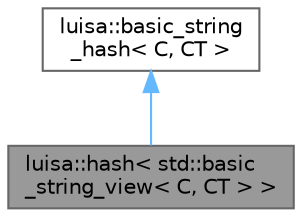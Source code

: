 digraph "luisa::hash&lt; std::basic_string_view&lt; C, CT &gt; &gt;"
{
 // LATEX_PDF_SIZE
  bgcolor="transparent";
  edge [fontname=Helvetica,fontsize=10,labelfontname=Helvetica,labelfontsize=10];
  node [fontname=Helvetica,fontsize=10,shape=box,height=0.2,width=0.4];
  Node1 [id="Node000001",label="luisa::hash\< std::basic\l_string_view\< C, CT \> \>",height=0.2,width=0.4,color="gray40", fillcolor="grey60", style="filled", fontcolor="black",tooltip=" "];
  Node2 -> Node1 [id="edge1_Node000001_Node000002",dir="back",color="steelblue1",style="solid",tooltip=" "];
  Node2 [id="Node000002",label="luisa::basic_string\l_hash\< C, CT \>",height=0.2,width=0.4,color="gray40", fillcolor="white", style="filled",URL="$structluisa_1_1basic__string__hash.html",tooltip=" "];
}
